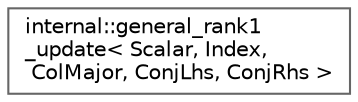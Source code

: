 digraph "类继承关系图"
{
 // LATEX_PDF_SIZE
  bgcolor="transparent";
  edge [fontname=Helvetica,fontsize=10,labelfontname=Helvetica,labelfontsize=10];
  node [fontname=Helvetica,fontsize=10,shape=box,height=0.2,width=0.4];
  rankdir="LR";
  Node0 [id="Node000000",label="internal::general_rank1\l_update\< Scalar, Index,\l ColMajor, ConjLhs, ConjRhs \>",height=0.2,width=0.4,color="grey40", fillcolor="white", style="filled",URL="$structinternal_1_1general__rank1__update_3_01_scalar_00_01_index_00_01_col_major_00_01_conj_lhs_00_01_conj_rhs_01_4.html",tooltip=" "];
}
